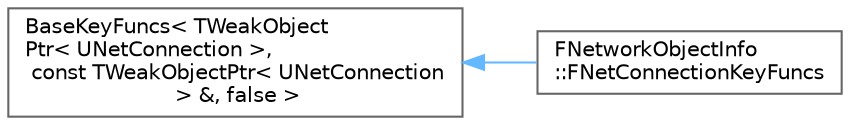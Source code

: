 digraph "Graphical Class Hierarchy"
{
 // INTERACTIVE_SVG=YES
 // LATEX_PDF_SIZE
  bgcolor="transparent";
  edge [fontname=Helvetica,fontsize=10,labelfontname=Helvetica,labelfontsize=10];
  node [fontname=Helvetica,fontsize=10,shape=box,height=0.2,width=0.4];
  rankdir="LR";
  Node0 [id="Node000000",label="BaseKeyFuncs\< TWeakObject\lPtr\< UNetConnection \>,\l const TWeakObjectPtr\< UNetConnection\l \> &, false \>",height=0.2,width=0.4,color="grey40", fillcolor="white", style="filled",URL="$d8/d90/structBaseKeyFuncs.html",tooltip=" "];
  Node0 -> Node1 [id="edge2890_Node000000_Node000001",dir="back",color="steelblue1",style="solid",tooltip=" "];
  Node1 [id="Node000001",label="FNetworkObjectInfo\l::FNetConnectionKeyFuncs",height=0.2,width=0.4,color="grey40", fillcolor="white", style="filled",URL="$d0/dde/structFNetworkObjectInfo_1_1FNetConnectionKeyFuncs.html",tooltip="Key definitions for TSet/TMap that works with invalidated weak pointers."];
}
